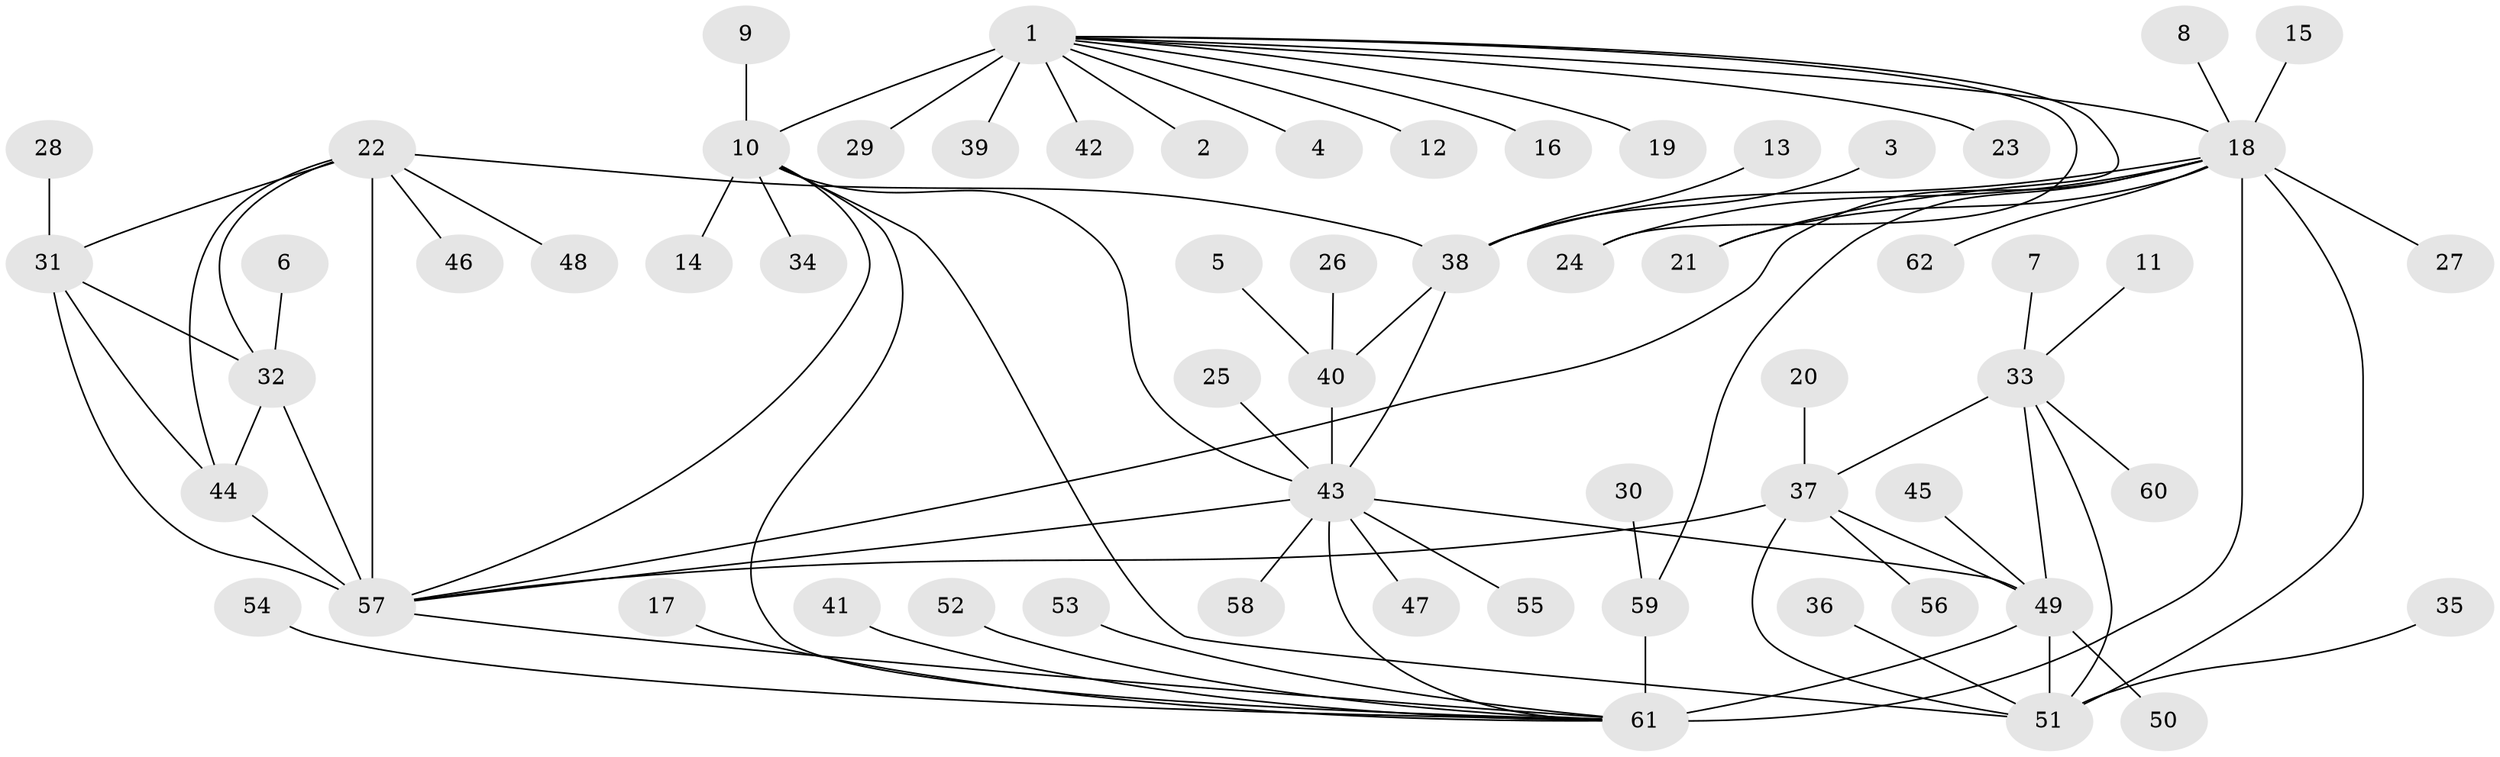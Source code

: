 // original degree distribution, {9: 0.024390243902439025, 7: 0.056910569105691054, 11: 0.008130081300813009, 10: 0.04878048780487805, 6: 0.024390243902439025, 8: 0.04065040650406504, 13: 0.008130081300813009, 16: 0.008130081300813009, 5: 0.016260162601626018, 14: 0.008130081300813009, 1: 0.6016260162601627, 2: 0.13008130081300814, 3: 0.016260162601626018, 4: 0.008130081300813009}
// Generated by graph-tools (version 1.1) at 2025/50/03/09/25 03:50:33]
// undirected, 62 vertices, 85 edges
graph export_dot {
graph [start="1"]
  node [color=gray90,style=filled];
  1;
  2;
  3;
  4;
  5;
  6;
  7;
  8;
  9;
  10;
  11;
  12;
  13;
  14;
  15;
  16;
  17;
  18;
  19;
  20;
  21;
  22;
  23;
  24;
  25;
  26;
  27;
  28;
  29;
  30;
  31;
  32;
  33;
  34;
  35;
  36;
  37;
  38;
  39;
  40;
  41;
  42;
  43;
  44;
  45;
  46;
  47;
  48;
  49;
  50;
  51;
  52;
  53;
  54;
  55;
  56;
  57;
  58;
  59;
  60;
  61;
  62;
  1 -- 2 [weight=1.0];
  1 -- 4 [weight=1.0];
  1 -- 10 [weight=8.0];
  1 -- 12 [weight=1.0];
  1 -- 16 [weight=1.0];
  1 -- 18 [weight=1.0];
  1 -- 19 [weight=1.0];
  1 -- 21 [weight=1.0];
  1 -- 23 [weight=1.0];
  1 -- 24 [weight=1.0];
  1 -- 29 [weight=1.0];
  1 -- 39 [weight=1.0];
  1 -- 42 [weight=1.0];
  3 -- 38 [weight=1.0];
  5 -- 40 [weight=1.0];
  6 -- 32 [weight=1.0];
  7 -- 33 [weight=1.0];
  8 -- 18 [weight=1.0];
  9 -- 10 [weight=1.0];
  10 -- 14 [weight=1.0];
  10 -- 34 [weight=1.0];
  10 -- 43 [weight=2.0];
  10 -- 51 [weight=1.0];
  10 -- 57 [weight=1.0];
  10 -- 61 [weight=1.0];
  11 -- 33 [weight=1.0];
  13 -- 38 [weight=1.0];
  15 -- 18 [weight=1.0];
  17 -- 61 [weight=1.0];
  18 -- 21 [weight=1.0];
  18 -- 24 [weight=1.0];
  18 -- 27 [weight=1.0];
  18 -- 38 [weight=1.0];
  18 -- 51 [weight=1.0];
  18 -- 57 [weight=1.0];
  18 -- 59 [weight=1.0];
  18 -- 61 [weight=4.0];
  18 -- 62 [weight=1.0];
  20 -- 37 [weight=1.0];
  22 -- 31 [weight=1.0];
  22 -- 32 [weight=1.0];
  22 -- 38 [weight=1.0];
  22 -- 44 [weight=1.0];
  22 -- 46 [weight=1.0];
  22 -- 48 [weight=1.0];
  22 -- 57 [weight=2.0];
  25 -- 43 [weight=1.0];
  26 -- 40 [weight=1.0];
  28 -- 31 [weight=1.0];
  30 -- 59 [weight=1.0];
  31 -- 32 [weight=1.0];
  31 -- 44 [weight=1.0];
  31 -- 57 [weight=2.0];
  32 -- 44 [weight=1.0];
  32 -- 57 [weight=2.0];
  33 -- 37 [weight=1.0];
  33 -- 49 [weight=3.0];
  33 -- 51 [weight=1.0];
  33 -- 60 [weight=1.0];
  35 -- 51 [weight=1.0];
  36 -- 51 [weight=1.0];
  37 -- 49 [weight=3.0];
  37 -- 51 [weight=1.0];
  37 -- 56 [weight=1.0];
  37 -- 57 [weight=1.0];
  38 -- 40 [weight=2.0];
  38 -- 43 [weight=3.0];
  40 -- 43 [weight=6.0];
  41 -- 61 [weight=1.0];
  43 -- 47 [weight=1.0];
  43 -- 49 [weight=1.0];
  43 -- 55 [weight=1.0];
  43 -- 57 [weight=1.0];
  43 -- 58 [weight=1.0];
  43 -- 61 [weight=1.0];
  44 -- 57 [weight=2.0];
  45 -- 49 [weight=1.0];
  49 -- 50 [weight=1.0];
  49 -- 51 [weight=3.0];
  49 -- 61 [weight=1.0];
  52 -- 61 [weight=1.0];
  53 -- 61 [weight=1.0];
  54 -- 61 [weight=1.0];
  57 -- 61 [weight=1.0];
  59 -- 61 [weight=4.0];
}
